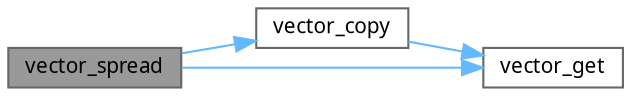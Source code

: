 digraph "vector_spread"
{
 // INTERACTIVE_SVG=YES
 // LATEX_PDF_SIZE
  bgcolor="transparent";
  edge [fontname=Mononoki,fontsize=10,labelfontname=Mononoki,labelfontsize=10];
  node [fontname=Mononoki,fontsize=10,shape=box,height=0.2,width=0.4];
  rankdir="LR";
  Node1 [id="Node000001",label="vector_spread",height=0.2,width=0.4,color="gray40", fillcolor="grey60", style="filled", fontcolor="black",tooltip="Duplicates existing element across range."];
  Node1 -> Node2 [id="edge1_Node000001_Node000002",color="steelblue1",style="solid",tooltip=" "];
  Node2 [id="Node000002",label="vector_copy",height=0.2,width=0.4,color="grey40", fillcolor="white", style="filled",URL="$group__Vector__API.html#gabf21611afbbdda61da4ffa361fc783dc",tooltip="Copy element range to other location."];
  Node2 -> Node3 [id="edge2_Node000002_Node000003",color="steelblue1",style="solid",tooltip=" "];
  Node3 [id="Node000003",label="vector_get",height=0.2,width=0.4,color="grey40", fillcolor="white", style="filled",URL="$group__Vector__API.html#ga9437d9506a3b2799f595c88b82f160b3",tooltip="Returns pointer for the element at index."];
  Node1 -> Node3 [id="edge3_Node000001_Node000003",color="steelblue1",style="solid",tooltip=" "];
}
